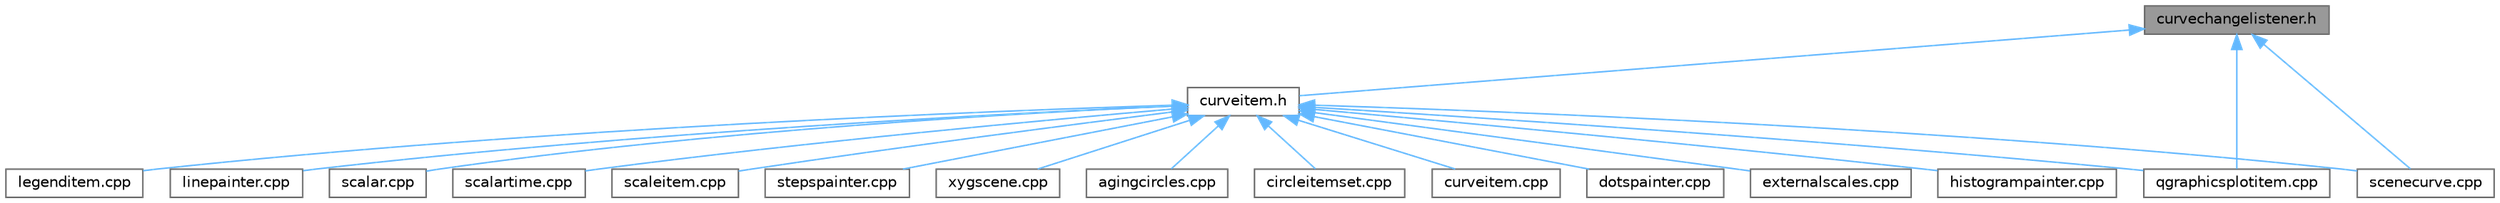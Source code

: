 digraph "curvechangelistener.h"
{
 // LATEX_PDF_SIZE
  bgcolor="transparent";
  edge [fontname=Helvetica,fontsize=10,labelfontname=Helvetica,labelfontsize=10];
  node [fontname=Helvetica,fontsize=10,shape=box,height=0.2,width=0.4];
  Node1 [label="curvechangelistener.h",height=0.2,width=0.4,color="gray40", fillcolor="grey60", style="filled", fontcolor="black",tooltip=" "];
  Node1 -> Node2 [dir="back",color="steelblue1",style="solid"];
  Node2 [label="curveitem.h",height=0.2,width=0.4,color="grey40", fillcolor="white", style="filled",URL="$curveitem_8h.html",tooltip=" "];
  Node2 -> Node3 [dir="back",color="steelblue1",style="solid"];
  Node3 [label="agingcircles.cpp",height=0.2,width=0.4,color="grey40", fillcolor="white", style="filled",URL="$agingcircles_8cpp.html",tooltip=" "];
  Node2 -> Node4 [dir="back",color="steelblue1",style="solid"];
  Node4 [label="circleitemset.cpp",height=0.2,width=0.4,color="grey40", fillcolor="white", style="filled",URL="$circleitemset_8cpp.html",tooltip=" "];
  Node2 -> Node5 [dir="back",color="steelblue1",style="solid"];
  Node5 [label="curveitem.cpp",height=0.2,width=0.4,color="grey40", fillcolor="white", style="filled",URL="$curveitem_8cpp.html",tooltip=" "];
  Node2 -> Node6 [dir="back",color="steelblue1",style="solid"];
  Node6 [label="dotspainter.cpp",height=0.2,width=0.4,color="grey40", fillcolor="white", style="filled",URL="$dotspainter_8cpp.html",tooltip=" "];
  Node2 -> Node7 [dir="back",color="steelblue1",style="solid"];
  Node7 [label="externalscales.cpp",height=0.2,width=0.4,color="grey40", fillcolor="white", style="filled",URL="$externalscales_8cpp.html",tooltip=" "];
  Node2 -> Node8 [dir="back",color="steelblue1",style="solid"];
  Node8 [label="histogrampainter.cpp",height=0.2,width=0.4,color="grey40", fillcolor="white", style="filled",URL="$histogrampainter_8cpp.html",tooltip=" "];
  Node2 -> Node9 [dir="back",color="steelblue1",style="solid"];
  Node9 [label="legenditem.cpp",height=0.2,width=0.4,color="grey40", fillcolor="white", style="filled",URL="$legenditem_8cpp.html",tooltip=" "];
  Node2 -> Node10 [dir="back",color="steelblue1",style="solid"];
  Node10 [label="linepainter.cpp",height=0.2,width=0.4,color="grey40", fillcolor="white", style="filled",URL="$linepainter_8cpp.html",tooltip=" "];
  Node2 -> Node11 [dir="back",color="steelblue1",style="solid"];
  Node11 [label="qgraphicsplotitem.cpp",height=0.2,width=0.4,color="grey40", fillcolor="white", style="filled",URL="$qgraphicsplotitem_8cpp.html",tooltip=" "];
  Node2 -> Node12 [dir="back",color="steelblue1",style="solid"];
  Node12 [label="scalar.cpp",height=0.2,width=0.4,color="grey40", fillcolor="white", style="filled",URL="$scalar_8cpp.html",tooltip=" "];
  Node2 -> Node13 [dir="back",color="steelblue1",style="solid"];
  Node13 [label="scalartime.cpp",height=0.2,width=0.4,color="grey40", fillcolor="white", style="filled",URL="$scalartime_8cpp.html",tooltip=" "];
  Node2 -> Node14 [dir="back",color="steelblue1",style="solid"];
  Node14 [label="scaleitem.cpp",height=0.2,width=0.4,color="grey40", fillcolor="white", style="filled",URL="$scaleitem_8cpp.html",tooltip=" "];
  Node2 -> Node15 [dir="back",color="steelblue1",style="solid"];
  Node15 [label="scenecurve.cpp",height=0.2,width=0.4,color="grey40", fillcolor="white", style="filled",URL="$scenecurve_8cpp.html",tooltip=" "];
  Node2 -> Node16 [dir="back",color="steelblue1",style="solid"];
  Node16 [label="stepspainter.cpp",height=0.2,width=0.4,color="grey40", fillcolor="white", style="filled",URL="$stepspainter_8cpp.html",tooltip=" "];
  Node2 -> Node17 [dir="back",color="steelblue1",style="solid"];
  Node17 [label="xygscene.cpp",height=0.2,width=0.4,color="grey40", fillcolor="white", style="filled",URL="$xygscene_8cpp.html",tooltip=" "];
  Node1 -> Node11 [dir="back",color="steelblue1",style="solid"];
  Node1 -> Node15 [dir="back",color="steelblue1",style="solid"];
}

